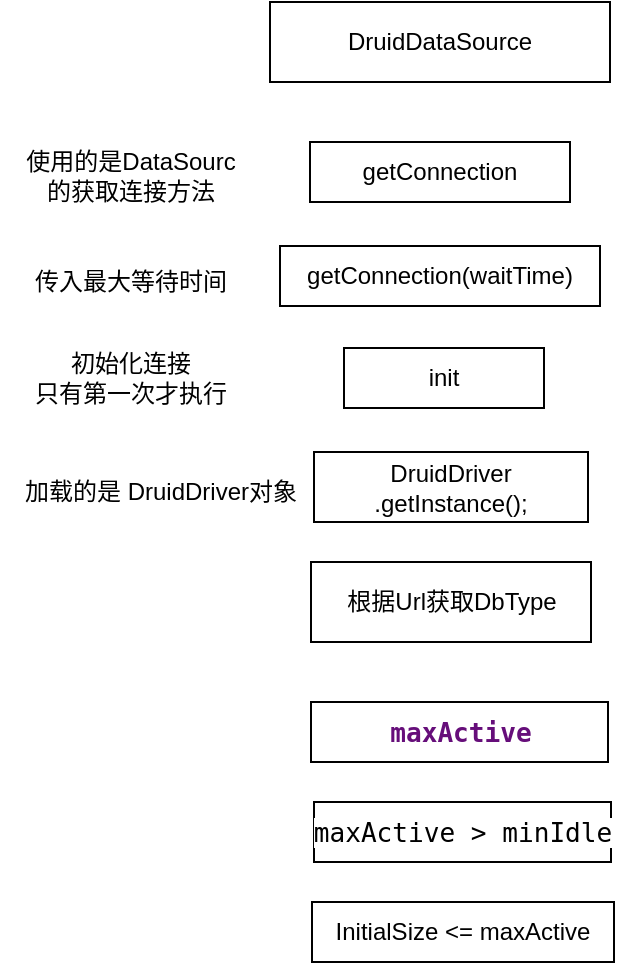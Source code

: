 <mxfile version="21.7.5" type="github">
  <diagram name="第 1 页" id="wUAEAIxkWxok8icOV6td">
    <mxGraphModel dx="552" dy="449" grid="1" gridSize="10" guides="1" tooltips="1" connect="1" arrows="1" fold="1" page="1" pageScale="1" pageWidth="4681" pageHeight="3300" math="0" shadow="0">
      <root>
        <mxCell id="0" />
        <mxCell id="1" parent="0" />
        <mxCell id="99CrWy1h5ujyUwhnn91z-1" value="DruidDataSource" style="rounded=0;whiteSpace=wrap;html=1;" vertex="1" parent="1">
          <mxGeometry x="151" y="50" width="170" height="40" as="geometry" />
        </mxCell>
        <mxCell id="99CrWy1h5ujyUwhnn91z-2" value="getConnection" style="whiteSpace=wrap;html=1;" vertex="1" parent="1">
          <mxGeometry x="171" y="120" width="130" height="30" as="geometry" />
        </mxCell>
        <mxCell id="99CrWy1h5ujyUwhnn91z-3" value="使用的是DataSourc&lt;br&gt;的获取连接方法" style="text;html=1;align=center;verticalAlign=middle;resizable=0;points=[];autosize=1;strokeColor=none;fillColor=none;" vertex="1" parent="1">
          <mxGeometry x="16" y="117" width="130" height="40" as="geometry" />
        </mxCell>
        <mxCell id="99CrWy1h5ujyUwhnn91z-5" value="init" style="whiteSpace=wrap;html=1;" vertex="1" parent="1">
          <mxGeometry x="188" y="223" width="100" height="30" as="geometry" />
        </mxCell>
        <mxCell id="99CrWy1h5ujyUwhnn91z-6" value="初始化连接&lt;br&gt;只有第一次才执行" style="text;html=1;align=center;verticalAlign=middle;resizable=0;points=[];autosize=1;strokeColor=none;fillColor=none;" vertex="1" parent="1">
          <mxGeometry x="21" y="218" width="120" height="40" as="geometry" />
        </mxCell>
        <mxCell id="99CrWy1h5ujyUwhnn91z-7" value="传入最大等待时间" style="text;html=1;align=center;verticalAlign=middle;resizable=0;points=[];autosize=1;strokeColor=none;fillColor=none;" vertex="1" parent="1">
          <mxGeometry x="21" y="175" width="120" height="30" as="geometry" />
        </mxCell>
        <mxCell id="99CrWy1h5ujyUwhnn91z-8" value="getConnection(waitTime)" style="whiteSpace=wrap;html=1;" vertex="1" parent="1">
          <mxGeometry x="156" y="172" width="160" height="30" as="geometry" />
        </mxCell>
        <mxCell id="99CrWy1h5ujyUwhnn91z-9" value="加载的是 DruidDriver对象" style="text;html=1;align=center;verticalAlign=middle;resizable=0;points=[];autosize=1;strokeColor=none;fillColor=none;" vertex="1" parent="1">
          <mxGeometry x="16" y="280" width="160" height="30" as="geometry" />
        </mxCell>
        <mxCell id="99CrWy1h5ujyUwhnn91z-10" value="DruidDriver&lt;br&gt;.getInstance();" style="whiteSpace=wrap;html=1;" vertex="1" parent="1">
          <mxGeometry x="173" y="275" width="137" height="35" as="geometry" />
        </mxCell>
        <mxCell id="99CrWy1h5ujyUwhnn91z-11" value="根据Url获取DbType" style="whiteSpace=wrap;html=1;" vertex="1" parent="1">
          <mxGeometry x="171.5" y="330" width="140" height="40" as="geometry" />
        </mxCell>
        <mxCell id="99CrWy1h5ujyUwhnn91z-12" value="&lt;pre style=&quot;background-color:#ffffff;color:#000000;font-family:&#39;JetBrains Mono&#39;,monospace;font-size:9.8pt;&quot;&gt;&lt;span style=&quot;color:#660e7a;font-weight:bold;&quot;&gt;maxActive&lt;/span&gt;&lt;/pre&gt;" style="whiteSpace=wrap;html=1;" vertex="1" parent="1">
          <mxGeometry x="171.5" y="400" width="148.5" height="30" as="geometry" />
        </mxCell>
        <mxCell id="99CrWy1h5ujyUwhnn91z-13" value="&lt;pre style=&quot;background-color:#ffffff;color:#000000;font-family:&#39;JetBrains Mono&#39;,monospace;font-size:9.8pt;&quot;&gt;maxActive &amp;gt; minIdle&lt;/pre&gt;" style="whiteSpace=wrap;html=1;" vertex="1" parent="1">
          <mxGeometry x="173" y="450" width="148.5" height="30" as="geometry" />
        </mxCell>
        <mxCell id="99CrWy1h5ujyUwhnn91z-14" value="InitialSize &amp;lt;= maxActive" style="whiteSpace=wrap;html=1;" vertex="1" parent="1">
          <mxGeometry x="172" y="500" width="151" height="30" as="geometry" />
        </mxCell>
      </root>
    </mxGraphModel>
  </diagram>
</mxfile>
